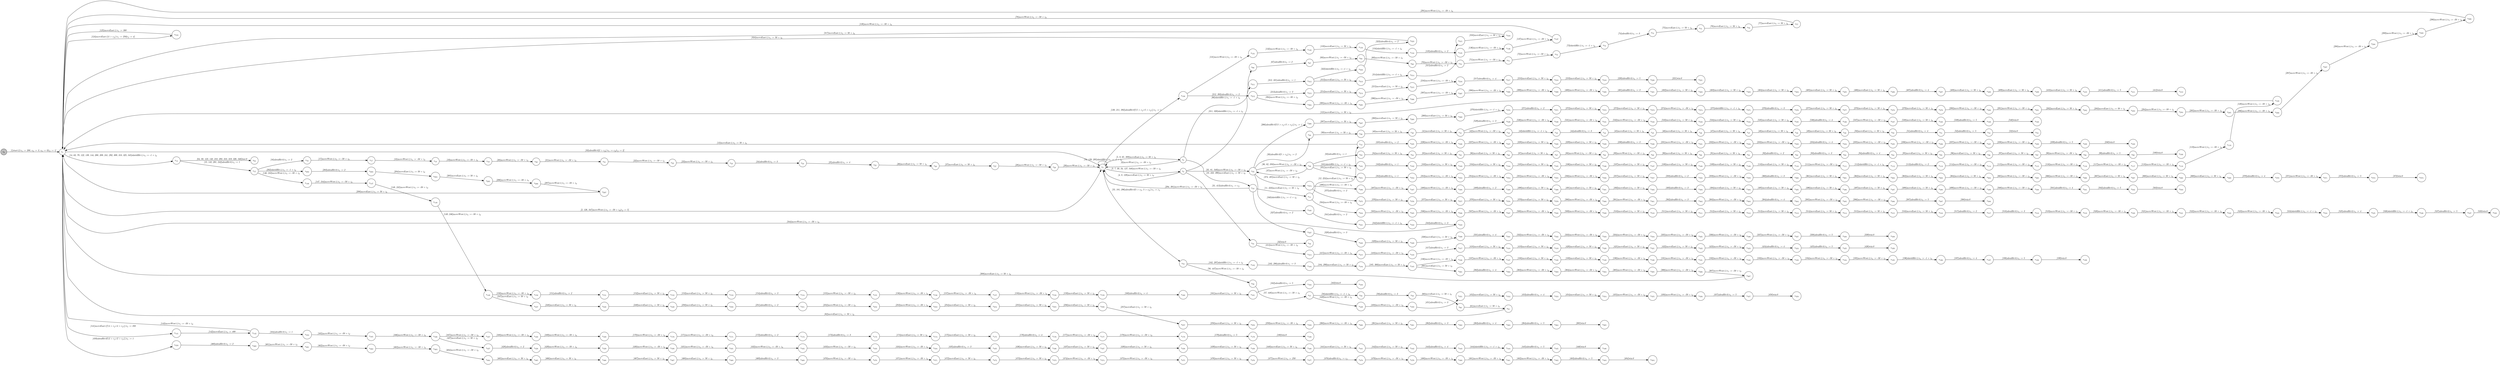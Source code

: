 digraph EFSM{
  graph [rankdir="LR", fontname="Latin Modern Math"];
  node [color="black", fillcolor="white", shape="circle", style="filled", fontname="Latin Modern Math"];
  edge [fontname="Latin Modern Math"];

  s0[fillcolor="gray", label=<s<sub>0</sub>>];
  s1[label=<s<sub>1</sub>>];
  s2[label=<s<sub>2</sub>>];
  s3[label=<s<sub>3</sub>>];
  s5[label=<s<sub>5</sub>>];
  s10[label=<s<sub>10</sub>>];
  s11[label=<s<sub>11</sub>>];
  s12[label=<s<sub>12</sub>>];
  s14[label=<s<sub>14</sub>>];
  s15[label=<s<sub>15</sub>>];
  s16[label=<s<sub>16</sub>>];
  s17[label=<s<sub>17</sub>>];
  s18[label=<s<sub>18</sub>>];
  s19[label=<s<sub>19</sub>>];
  s20[label=<s<sub>20</sub>>];
  s21[label=<s<sub>21</sub>>];
  s22[label=<s<sub>22</sub>>];
  s23[label=<s<sub>23</sub>>];
  s24[label=<s<sub>24</sub>>];
  s25[label=<s<sub>25</sub>>];
  s26[label=<s<sub>26</sub>>];
  s27[label=<s<sub>27</sub>>];
  s28[label=<s<sub>28</sub>>];
  s31[label=<s<sub>31</sub>>];
  s32[label=<s<sub>32</sub>>];
  s35[label=<s<sub>35</sub>>];
  s36[label=<s<sub>36</sub>>];
  s38[label=<s<sub>38</sub>>];
  s39[label=<s<sub>39</sub>>];
  s40[label=<s<sub>40</sub>>];
  s41[label=<s<sub>41</sub>>];
  s42[label=<s<sub>42</sub>>];
  s43[label=<s<sub>43</sub>>];
  s44[label=<s<sub>44</sub>>];
  s45[label=<s<sub>45</sub>>];
  s46[label=<s<sub>46</sub>>];
  s47[label=<s<sub>47</sub>>];
  s48[label=<s<sub>48</sub>>];
  s49[label=<s<sub>49</sub>>];
  s50[label=<s<sub>50</sub>>];
  s51[label=<s<sub>51</sub>>];
  s52[label=<s<sub>52</sub>>];
  s53[label=<s<sub>53</sub>>];
  s55[label=<s<sub>55</sub>>];
  s56[label=<s<sub>56</sub>>];
  s57[label=<s<sub>57</sub>>];
  s58[label=<s<sub>58</sub>>];
  s59[label=<s<sub>59</sub>>];
  s60[label=<s<sub>60</sub>>];
  s61[label=<s<sub>61</sub>>];
  s64[label=<s<sub>64</sub>>];
  s66[label=<s<sub>66</sub>>];
  s67[label=<s<sub>67</sub>>];
  s68[label=<s<sub>68</sub>>];
  s69[label=<s<sub>69</sub>>];
  s70[label=<s<sub>70</sub>>];
  s71[label=<s<sub>71</sub>>];
  s72[label=<s<sub>72</sub>>];
  s73[label=<s<sub>73</sub>>];
  s74[label=<s<sub>74</sub>>];
  s75[label=<s<sub>75</sub>>];
  s76[label=<s<sub>76</sub>>];
  s77[label=<s<sub>77</sub>>];
  s83[label=<s<sub>83</sub>>];
  s84[label=<s<sub>84</sub>>];
  s85[label=<s<sub>85</sub>>];
  s86[label=<s<sub>86</sub>>];
  s87[label=<s<sub>87</sub>>];
  s88[label=<s<sub>88</sub>>];
  s89[label=<s<sub>89</sub>>];
  s90[label=<s<sub>90</sub>>];
  s91[label=<s<sub>91</sub>>];
  s92[label=<s<sub>92</sub>>];
  s93[label=<s<sub>93</sub>>];
  s94[label=<s<sub>94</sub>>];
  s95[label=<s<sub>95</sub>>];
  s96[label=<s<sub>96</sub>>];
  s97[label=<s<sub>97</sub>>];
  s98[label=<s<sub>98</sub>>];
  s99[label=<s<sub>99</sub>>];
  s100[label=<s<sub>100</sub>>];
  s101[label=<s<sub>101</sub>>];
  s102[label=<s<sub>102</sub>>];
  s103[label=<s<sub>103</sub>>];
  s104[label=<s<sub>104</sub>>];
  s105[label=<s<sub>105</sub>>];
  s106[label=<s<sub>106</sub>>];
  s107[label=<s<sub>107</sub>>];
  s108[label=<s<sub>108</sub>>];
  s109[label=<s<sub>109</sub>>];
  s110[label=<s<sub>110</sub>>];
  s111[label=<s<sub>111</sub>>];
  s112[label=<s<sub>112</sub>>];
  s113[label=<s<sub>113</sub>>];
  s114[label=<s<sub>114</sub>>];
  s115[label=<s<sub>115</sub>>];
  s116[label=<s<sub>116</sub>>];
  s117[label=<s<sub>117</sub>>];
  s118[label=<s<sub>118</sub>>];
  s119[label=<s<sub>119</sub>>];
  s120[label=<s<sub>120</sub>>];
  s124[label=<s<sub>124</sub>>];
  s130[label=<s<sub>130</sub>>];
  s131[label=<s<sub>131</sub>>];
  s132[label=<s<sub>132</sub>>];
  s133[label=<s<sub>133</sub>>];
  s134[label=<s<sub>134</sub>>];
  s135[label=<s<sub>135</sub>>];
  s136[label=<s<sub>136</sub>>];
  s137[label=<s<sub>137</sub>>];
  s141[label=<s<sub>141</sub>>];
  s142[label=<s<sub>142</sub>>];
  s146[label=<s<sub>146</sub>>];
  s147[label=<s<sub>147</sub>>];
  s148[label=<s<sub>148</sub>>];
  s149[label=<s<sub>149</sub>>];
  s150[label=<s<sub>150</sub>>];
  s151[label=<s<sub>151</sub>>];
  s152[label=<s<sub>152</sub>>];
  s153[label=<s<sub>153</sub>>];
  s154[label=<s<sub>154</sub>>];
  s155[label=<s<sub>155</sub>>];
  s156[label=<s<sub>156</sub>>];
  s157[label=<s<sub>157</sub>>];
  s158[label=<s<sub>158</sub>>];
  s159[label=<s<sub>159</sub>>];
  s160[label=<s<sub>160</sub>>];
  s161[label=<s<sub>161</sub>>];
  s162[label=<s<sub>162</sub>>];
  s163[label=<s<sub>163</sub>>];
  s164[label=<s<sub>164</sub>>];
  s165[label=<s<sub>165</sub>>];
  s166[label=<s<sub>166</sub>>];
  s167[label=<s<sub>167</sub>>];
  s168[label=<s<sub>168</sub>>];
  s169[label=<s<sub>169</sub>>];
  s170[label=<s<sub>170</sub>>];
  s171[label=<s<sub>171</sub>>];
  s172[label=<s<sub>172</sub>>];
  s173[label=<s<sub>173</sub>>];
  s174[label=<s<sub>174</sub>>];
  s175[label=<s<sub>175</sub>>];
  s176[label=<s<sub>176</sub>>];
  s177[label=<s<sub>177</sub>>];
  s178[label=<s<sub>178</sub>>];
  s179[label=<s<sub>179</sub>>];
  s180[label=<s<sub>180</sub>>];
  s182[label=<s<sub>182</sub>>];
  s183[label=<s<sub>183</sub>>];
  s184[label=<s<sub>184</sub>>];
  s185[label=<s<sub>185</sub>>];
  s186[label=<s<sub>186</sub>>];
  s187[label=<s<sub>187</sub>>];
  s188[label=<s<sub>188</sub>>];
  s189[label=<s<sub>189</sub>>];
  s190[label=<s<sub>190</sub>>];
  s191[label=<s<sub>191</sub>>];
  s192[label=<s<sub>192</sub>>];
  s193[label=<s<sub>193</sub>>];
  s194[label=<s<sub>194</sub>>];
  s195[label=<s<sub>195</sub>>];
  s196[label=<s<sub>196</sub>>];
  s197[label=<s<sub>197</sub>>];
  s198[label=<s<sub>198</sub>>];
  s199[label=<s<sub>199</sub>>];
  s202[label=<s<sub>202</sub>>];
  s203[label=<s<sub>203</sub>>];
  s204[label=<s<sub>204</sub>>];
  s205[label=<s<sub>205</sub>>];
  s206[label=<s<sub>206</sub>>];
  s207[label=<s<sub>207</sub>>];
  s212[label=<s<sub>212</sub>>];
  s213[label=<s<sub>213</sub>>];
  s214[label=<s<sub>214</sub>>];
  s215[label=<s<sub>215</sub>>];
  s216[label=<s<sub>216</sub>>];
  s217[label=<s<sub>217</sub>>];
  s218[label=<s<sub>218</sub>>];
  s219[label=<s<sub>219</sub>>];
  s220[label=<s<sub>220</sub>>];
  s221[label=<s<sub>221</sub>>];
  s225[label=<s<sub>225</sub>>];
  s226[label=<s<sub>226</sub>>];
  s227[label=<s<sub>227</sub>>];
  s228[label=<s<sub>228</sub>>];
  s229[label=<s<sub>229</sub>>];
  s230[label=<s<sub>230</sub>>];
  s231[label=<s<sub>231</sub>>];
  s232[label=<s<sub>232</sub>>];
  s233[label=<s<sub>233</sub>>];
  s234[label=<s<sub>234</sub>>];
  s235[label=<s<sub>235</sub>>];
  s236[label=<s<sub>236</sub>>];
  s237[label=<s<sub>237</sub>>];
  s238[label=<s<sub>238</sub>>];
  s239[label=<s<sub>239</sub>>];
  s240[label=<s<sub>240</sub>>];
  s247[label=<s<sub>247</sub>>];
  s248[label=<s<sub>248</sub>>];
  s249[label=<s<sub>249</sub>>];
  s250[label=<s<sub>250</sub>>];
  s251[label=<s<sub>251</sub>>];
  s252[label=<s<sub>252</sub>>];
  s253[label=<s<sub>253</sub>>];
  s254[label=<s<sub>254</sub>>];
  s255[label=<s<sub>255</sub>>];
  s256[label=<s<sub>256</sub>>];
  s257[label=<s<sub>257</sub>>];
  s258[label=<s<sub>258</sub>>];
  s259[label=<s<sub>259</sub>>];
  s260[label=<s<sub>260</sub>>];
  s261[label=<s<sub>261</sub>>];
  s262[label=<s<sub>262</sub>>];
  s263[label=<s<sub>263</sub>>];
  s264[label=<s<sub>264</sub>>];
  s265[label=<s<sub>265</sub>>];
  s266[label=<s<sub>266</sub>>];
  s267[label=<s<sub>267</sub>>];
  s268[label=<s<sub>268</sub>>];
  s269[label=<s<sub>269</sub>>];
  s270[label=<s<sub>270</sub>>];
  s271[label=<s<sub>271</sub>>];
  s272[label=<s<sub>272</sub>>];
  s273[label=<s<sub>273</sub>>];
  s274[label=<s<sub>274</sub>>];
  s275[label=<s<sub>275</sub>>];
  s276[label=<s<sub>276</sub>>];
  s277[label=<s<sub>277</sub>>];
  s278[label=<s<sub>278</sub>>];
  s279[label=<s<sub>279</sub>>];
  s280[label=<s<sub>280</sub>>];
  s281[label=<s<sub>281</sub>>];
  s282[label=<s<sub>282</sub>>];
  s283[label=<s<sub>283</sub>>];
  s284[label=<s<sub>284</sub>>];
  s285[label=<s<sub>285</sub>>];
  s286[label=<s<sub>286</sub>>];
  s287[label=<s<sub>287</sub>>];
  s288[label=<s<sub>288</sub>>];
  s289[label=<s<sub>289</sub>>];
  s290[label=<s<sub>290</sub>>];
  s301[label=<s<sub>301</sub>>];
  s302[label=<s<sub>302</sub>>];
  s303[label=<s<sub>303</sub>>];
  s304[label=<s<sub>304</sub>>];
  s305[label=<s<sub>305</sub>>];
  s306[label=<s<sub>306</sub>>];
  s307[label=<s<sub>307</sub>>];
  s311[label=<s<sub>311</sub>>];
  s312[label=<s<sub>312</sub>>];
  s313[label=<s<sub>313</sub>>];
  s314[label=<s<sub>314</sub>>];
  s315[label=<s<sub>315</sub>>];
  s316[label=<s<sub>316</sub>>];
  s322[label=<s<sub>322</sub>>];
  s323[label=<s<sub>323</sub>>];
  s327[label=<s<sub>327</sub>>];
  s328[label=<s<sub>328</sub>>];
  s329[label=<s<sub>329</sub>>];
  s330[label=<s<sub>330</sub>>];
  s331[label=<s<sub>331</sub>>];
  s332[label=<s<sub>332</sub>>];
  s333[label=<s<sub>333</sub>>];
  s334[label=<s<sub>334</sub>>];
  s335[label=<s<sub>335</sub>>];
  s336[label=<s<sub>336</sub>>];
  s337[label=<s<sub>337</sub>>];
  s338[label=<s<sub>338</sub>>];
  s339[label=<s<sub>339</sub>>];
  s340[label=<s<sub>340</sub>>];
  s341[label=<s<sub>341</sub>>];
  s342[label=<s<sub>342</sub>>];
  s343[label=<s<sub>343</sub>>];
  s351[label=<s<sub>351</sub>>];
  s352[label=<s<sub>352</sub>>];
  s353[label=<s<sub>353</sub>>];
  s354[label=<s<sub>354</sub>>];
  s355[label=<s<sub>355</sub>>];
  s356[label=<s<sub>356</sub>>];
  s357[label=<s<sub>357</sub>>];
  s358[label=<s<sub>358</sub>>];
  s359[label=<s<sub>359</sub>>];
  s360[label=<s<sub>360</sub>>];
  s361[label=<s<sub>361</sub>>];
  s362[label=<s<sub>362</sub>>];
  s363[label=<s<sub>363</sub>>];
  s364[label=<s<sub>364</sub>>];
  s365[label=<s<sub>365</sub>>];
  s366[label=<s<sub>366</sub>>];
  s367[label=<s<sub>367</sub>>];
  s368[label=<s<sub>368</sub>>];
  s369[label=<s<sub>369</sub>>];
  s370[label=<s<sub>370</sub>>];
  s371[label=<s<sub>371</sub>>];
  s372[label=<s<sub>372</sub>>];
  s373[label=<s<sub>373</sub>>];
  s374[label=<s<sub>374</sub>>];
  s375[label=<s<sub>375</sub>>];
  s376[label=<s<sub>376</sub>>];
  s377[label=<s<sub>377</sub>>];
  s378[label=<s<sub>378</sub>>];
  s379[label=<s<sub>379</sub>>];
  s380[label=<s<sub>380</sub>>];
  s381[label=<s<sub>381</sub>>];
  s382[label=<s<sub>382</sub>>];
  s383[label=<s<sub>383</sub>>];
  s384[label=<s<sub>384</sub>>];
  s385[label=<s<sub>385</sub>>];
  s386[label=<s<sub>386</sub>>];
  s387[label=<s<sub>387</sub>>];
  s388[label=<s<sub>388</sub>>];
  s394[label=<s<sub>394</sub>>];
  s395[label=<s<sub>395</sub>>];
  s396[label=<s<sub>396</sub>>];
  s397[label=<s<sub>397</sub>>];
  s398[label=<s<sub>398</sub>>];
  s399[label=<s<sub>399</sub>>];
  s400[label=<s<sub>400</sub>>];
  s401[label=<s<sub>401</sub>>];
  s402[label=<s<sub>402</sub>>];
  s403[label=<s<sub>403</sub>>];
  s404[label=<s<sub>404</sub>>];
  s405[label=<s<sub>405</sub>>];
  s406[label=<s<sub>406</sub>>];
  s407[label=<s<sub>407</sub>>];
  s408[label=<s<sub>408</sub>>];
  s409[label=<s<sub>409</sub>>];
  s410[label=<s<sub>410</sub>>];
  s411[label=<s<sub>411</sub>>];
  s412[label=<s<sub>412</sub>>];
  s414[label=<s<sub>414</sub>>];
  s415[label=<s<sub>415</sub>>];
  s416[label=<s<sub>416</sub>>];
  s417[label=<s<sub>417</sub>>];
  s418[label=<s<sub>418</sub>>];
  s419[label=<s<sub>419</sub>>];
  s420[label=<s<sub>420</sub>>];
  s421[label=<s<sub>421</sub>>];
  s422[label=<s<sub>422</sub>>];
  s423[label=<s<sub>423</sub>>];
  s424[label=<s<sub>424</sub>>];
  s425[label=<s<sub>425</sub>>];
  s426[label=<s<sub>426</sub>>];
  s427[label=<s<sub>427</sub>>];
  s428[label=<s<sub>428</sub>>];
  s429[label=<s<sub>429</sub>>];
  s430[label=<s<sub>430</sub>>];
  s431[label=<s<sub>431</sub>>];
  s432[label=<s<sub>432</sub>>];
  s433[label=<s<sub>433</sub>>];
  s434[label=<s<sub>434</sub>>];
  s435[label=<s<sub>435</sub>>];
  s436[label=<s<sub>436</sub>>];
  s437[label=<s<sub>437</sub>>];
  s438[label=<s<sub>438</sub>>];
  s439[label=<s<sub>439</sub>>];
  s440[label=<s<sub>440</sub>>];
  s441[label=<s<sub>441</sub>>];
  s442[label=<s<sub>442</sub>>];
  s443[label=<s<sub>443</sub>>];
  s444[label=<s<sub>444</sub>>];
  s445[label=<s<sub>445</sub>>];
  s446[label=<s<sub>446</sub>>];
  s449[label=<s<sub>449</sub>>];
  s450[label=<s<sub>450</sub>>];
  s451[label=<s<sub>451</sub>>];
  s452[label=<s<sub>452</sub>>];
  s453[label=<s<sub>453</sub>>];
  s454[label=<s<sub>454</sub>>];
  s455[label=<s<sub>455</sub>>];
  s456[label=<s<sub>456</sub>>];
  s457[label=<s<sub>457</sub>>];
  s458[label=<s<sub>458</sub>>];
  s459[label=<s<sub>459</sub>>];
  s460[label=<s<sub>460</sub>>];
  s461[label=<s<sub>461</sub>>];
  s462[label=<s<sub>462</sub>>];
  s463[label=<s<sub>463</sub>>];
  s464[label=<s<sub>464</sub>>];
  s465[label=<s<sub>465</sub>>];
  s466[label=<s<sub>466</sub>>];
  s467[label=<s<sub>467</sub>>];
  s468[label=<s<sub>468</sub>>];
  s469[label=<s<sub>469</sub>>];
  s470[label=<s<sub>470</sub>>];
  s471[label=<s<sub>471</sub>>];
  s472[label=<s<sub>472</sub>>];
  s473[label=<s<sub>473</sub>>];
  s474[label=<s<sub>474</sub>>];
  s475[label=<s<sub>475</sub>>];
  s476[label=<s<sub>476</sub>>];
  s477[label=<s<sub>477</sub>>];
  s478[label=<s<sub>478</sub>>];
  s479[label=<s<sub>479</sub>>];
  s480[label=<s<sub>480</sub>>];
  s481[label=<s<sub>481</sub>>];
  s482[label=<s<sub>482</sub>>];
  s483[label=<s<sub>483</sub>>];
  s484[label=<s<sub>484</sub>>];
  s486[label=<s<sub>486</sub>>];
  s487[label=<s<sub>487</sub>>];
  s488[label=<s<sub>488</sub>>];
  s489[label=<s<sub>489</sub>>];
  s490[label=<s<sub>490</sub>>];
  s491[label=<s<sub>491</sub>>];
  s492[label=<s<sub>492</sub>>];
  s493[label=<s<sub>493</sub>>];
  s494[label=<s<sub>494</sub>>];
  s495[label=<s<sub>495</sub>>];
  s496[label=<s<sub>496</sub>>];
  s497[label=<s<sub>497</sub>>];
  s498[label=<s<sub>498</sub>>];
  s499[label=<s<sub>499</sub>>];
  s500[label=<s<sub>500</sub>>];
  s501[label=<s<sub>501</sub>>];
  s502[label=<s<sub>502</sub>>];
  s503[label=<s<sub>503</sub>>];
  s504[label=<s<sub>504</sub>>];
  s505[label=<s<sub>505</sub>>];
  s506[label=<s<sub>506</sub>>];
  s507[label=<s<sub>507</sub>>];
  s508[label=<s<sub>508</sub>>];
  s509[label=<s<sub>509</sub>>];
  s510[label=<s<sub>510</sub>>];
  s511[label=<s<sub>511</sub>>];
  s512[label=<s<sub>512</sub>>];
  s513[label=<s<sub>513</sub>>];
  s514[label=<s<sub>514</sub>>];
  s515[label=<s<sub>515</sub>>];
  s516[label=<s<sub>516</sub>>];
  s517[label=<s<sub>517</sub>>];
  s518[label=<s<sub>518</sub>>];
  s519[label=<s<sub>519</sub>>];
  s520[label=<s<sub>520</sub>>];
  s521[label=<s<sub>521</sub>>];
  s522[label=<s<sub>522</sub>>];
  s523[label=<s<sub>523</sub>>];
  s524[label=<s<sub>524</sub>>];
  s525[label=<s<sub>525</sub>>];
  s526[label=<s<sub>526</sub>>];
  s527[label=<s<sub>527</sub>>];
  s528[label=<s<sub>528</sub>>];
  s529[label=<s<sub>529</sub>>];
  s530[label=<s<sub>530</sub>>];
  s531[label=<s<sub>531</sub>>];
  s532[label=<s<sub>532</sub>>];
  s533[label=<s<sub>533</sub>>];
  s534[label=<s<sub>534</sub>>];
  s535[label=<s<sub>535</sub>>];
  s536[label=<s<sub>536</sub>>];
  s537[label=<s<sub>537</sub>>];
  s538[label=<s<sub>538</sub>>];
  s539[label=<s<sub>539</sub>>];
  s540[label=<s<sub>540</sub>>];

  s0->s1[label=<<i> [1]start:2/o<sub>1</sub> := 200, o<sub>2</sub> := 3, o<sub>3</sub> := 0&#91;r<sub>2</sub> := 1&#93;</i>>];
  s5->s2[label=<<i> [6]moveWest:1/o<sub>1</sub> := -50 + i<sub>0</sub></i>>];
  s2->s3[label=<<i> [3, 7, 30, 34, 127, 348]moveWest:1/o<sub>1</sub> := -50 + i<sub>0</sub></i>>];
  s5->s10[label=<<i> [10, 222, 390]moveEast:1/o<sub>1</sub> := 50 + i<sub>0</sub></i>>];
  s10->s11[label=<<i> [11, 223]moveEast:1/o<sub>1</sub> := 50 + i<sub>0</sub></i>>];
  s11->s12[label=<<i> [12, 224]moveEast:1/o<sub>1</sub> := 50 + i<sub>0</sub></i>>];
  s12->s1[label=<<i> [13]moveEast:1/o<sub>1</sub> := 50 + i<sub>0</sub></i>>];
  s14->s15[label=<<i> [15, 145, 201, 242]alienHit:0/o<sub>1</sub> := 1</i>>];
  s15->s16[label=<<i> [16]alienHit:0/o<sub>1</sub> := 2</i>>];
  s16->s17[label=<<i> [17]moveWest:1/o<sub>1</sub> := -50 + i<sub>0</sub></i>>];
  s17->s18[label=<<i> [18]moveWest:1/o<sub>1</sub> := -50 + i<sub>0</sub></i>>];
  s18->s19[label=<<i> [19]moveWest:1/o<sub>1</sub> := -50 + i<sub>0</sub></i>>];
  s19->s20[label=<<i> [20]moveWest:1/o<sub>1</sub> := -50 + i<sub>0</sub></i>>];
  s20->s21[label=<<i> [21]moveWest:1/o<sub>1</sub> := -50 + i<sub>0</sub></i>>];
  s21->s22[label=<<i> [22]moveWest:1/o<sub>1</sub> := -50 + i<sub>0</sub></i>>];
  s22->s23[label=<<i> [23]moveWest:1/o<sub>1</sub> := -50 + i<sub>0</sub></i>>];
  s23->s24[label=<<i> [24]alienHit:0/o<sub>1</sub> := 3</i>>];
  s24->s25[label=<<i> [25]alienHit:0/o<sub>1</sub> := 4</i>>];
  s25->s26[label=<<i> [26]moveEast:1/o<sub>1</sub> := 50 + i<sub>0</sub></i>>];
  s26->s27[label=<<i> [27]moveEast:1/o<sub>1</sub> := 50 + i<sub>0</sub></i>>];
  s27->s28[label=<<i> [28]moveWest:1/o<sub>1</sub> := -50 + i<sub>0</sub></i>>];
  s28->s2[label=<<i> [29]moveWest:1/o<sub>1</sub> := -50 + i<sub>0</sub></i>>];
  s3->s31[label=<<i> [31, 413]alienHit:0/o<sub>1</sub> := r<sub>2</sub></i>>];
  s31->s32[label=<<i> [32]win:0</i>>];
  s1->s2[label=<<i> [33]alienHit:0&#91;2 &gt; r<sub>2</sub>&#93;/o<sub>1</sub> := r<sub>2</sub>&#91;r<sub>2</sub> := 2&#93;</i>>];
  s3->s35[label=<<i> [35, 81, 349]moveWest:1/o<sub>1</sub> := -50 + i<sub>0</sub></i>>];
  s35->s36[label=<<i> [36, 82, 350]moveWest:1/o<sub>1</sub> := -50 + i<sub>0</sub></i>>];
  s36->s35[label=<<i> [37]moveWest:1/o<sub>1</sub> := -50 + i<sub>0</sub></i>>];
  s35->s38[label=<<i> [38]alienHit:0&#91;5 &gt; r<sub>2</sub>&#93;/o<sub>1</sub> := 2</i>>];
  s38->s39[label=<<i> [39]moveEast:1/o<sub>1</sub> := 50 + i<sub>0</sub></i>>];
  s39->s40[label=<<i> [40]moveEast:1/o<sub>1</sub> := 50 + i<sub>0</sub></i>>];
  s40->s41[label=<<i> [41]moveEast:1/o<sub>1</sub> := 50 + i<sub>0</sub></i>>];
  s41->s42[label=<<i> [42]moveWest:1/o<sub>1</sub> := -50 + i<sub>0</sub></i>>];
  s42->s43[label=<<i> [43]shieldHit:1/o<sub>1</sub> := -1 + i<sub>0</sub></i>>];
  s43->s44[label=<<i> [44]alienHit:0/o<sub>1</sub> := 3</i>>];
  s44->s45[label=<<i> [45]moveEast:1/o<sub>1</sub> := 50 + i<sub>0</sub></i>>];
  s45->s46[label=<<i> [46]moveEast:1/o<sub>1</sub> := 50 + i<sub>0</sub></i>>];
  s46->s47[label=<<i> [47]moveEast:1/o<sub>1</sub> := 50 + i<sub>0</sub></i>>];
  s47->s48[label=<<i> [48]moveEast:1/o<sub>1</sub> := 50 + i<sub>0</sub></i>>];
  s48->s49[label=<<i> [49]moveEast:1/o<sub>1</sub> := 50 + i<sub>0</sub></i>>];
  s49->s50[label=<<i> [50]moveEast:1/o<sub>1</sub> := 50 + i<sub>0</sub></i>>];
  s50->s51[label=<<i> [51]alienHit:0/o<sub>1</sub> := 4</i>>];
  s51->s52[label=<<i> [52]alienHit:0/o<sub>1</sub> := 5</i>>];
  s52->s53[label=<<i> [53]win:0</i>>];
  s55->s56[label=<<i> [56, 447]moveWest:1/o<sub>1</sub> := -50 + i<sub>0</sub></i>>];
  s56->s57[label=<<i> [57, 448]moveWest:1/o<sub>1</sub> := -50 + i<sub>0</sub></i>>];
  s57->s58[label=<<i> [58]shieldHit:1/o<sub>1</sub> := -1 + i<sub>0</sub></i>>];
  s58->s59[label=<<i> [59]alienHit:0/o<sub>1</sub> := 3</i>>];
  s59->s60[label=<<i> [60]moveEast:1/o<sub>1</sub> := 50 + i<sub>0</sub></i>>];
  s60->s61[label=<<i> [61]moveEast:1/o<sub>1</sub> := 50 + i<sub>0</sub></i>>];
  s61->s1[label=<<i> [62]moveEast:1/o<sub>1</sub> := 50 + i<sub>0</sub></i>>];
  s5->s66[label=<<i> [66]shieldHit:1/o<sub>1</sub> := -1 + i<sub>0</sub></i>>];
  s66->s67[label=<<i> [67]alienHit:0/o<sub>1</sub> := 2</i>>];
  s67->s68[label=<<i> [68]moveWest:1/o<sub>1</sub> := -50 + i<sub>0</sub></i>>];
  s68->s69[label=<<i> [69]moveWest:1/o<sub>1</sub> := -50 + i<sub>0</sub></i>>];
  s69->s70[label=<<i> [70]moveWest:1/o<sub>1</sub> := -50 + i<sub>0</sub></i>>];
  s70->s71[label=<<i> [71]moveWest:1/o<sub>1</sub> := -50 + i<sub>0</sub></i>>];
  s71->s72[label=<<i> [72]moveWest:1/o<sub>1</sub> := -50 + i<sub>0</sub></i>>];
  s72->s73[label=<<i> [73]shieldHit:1/o<sub>1</sub> := -1 + i<sub>0</sub></i>>];
  s73->s74[label=<<i> [74]alienHit:0/o<sub>1</sub> := 3</i>>];
  s74->s75[label=<<i> [75]moveEast:1/o<sub>1</sub> := 50 + i<sub>0</sub></i>>];
  s75->s76[label=<<i> [76]moveEast:1/o<sub>1</sub> := 50 + i<sub>0</sub></i>>];
  s76->s77[label=<<i> [77]moveEast:1/o<sub>1</sub> := 50 + i<sub>0</sub></i>>];
  s77->s1[label=<<i> [78]moveWest:1/o<sub>1</sub> := -50 + i<sub>0</sub></i>>];
  s36->s83[label=<<i> [83]alienHit:0/o<sub>1</sub> := 1</i>>];
  s83->s84[label=<<i> [84]moveEast:1/o<sub>1</sub> := 50 + i<sub>0</sub></i>>];
  s84->s85[label=<<i> [85]moveEast:1/o<sub>1</sub> := 50 + i<sub>0</sub></i>>];
  s85->s86[label=<<i> [86]moveEast:1/o<sub>1</sub> := 50 + i<sub>0</sub></i>>];
  s86->s87[label=<<i> [87]moveEast:1/o<sub>1</sub> := 50 + i<sub>0</sub></i>>];
  s87->s88[label=<<i> [88]moveWest:1/o<sub>1</sub> := -50 + i<sub>0</sub></i>>];
  s88->s89[label=<<i> [89]moveWest:1/o<sub>1</sub> := -50 + i<sub>0</sub></i>>];
  s89->s90[label=<<i> [90]moveEast:1/o<sub>1</sub> := 50 + i<sub>0</sub></i>>];
  s90->s91[label=<<i> [91]moveEast:1/o<sub>1</sub> := 50 + i<sub>0</sub></i>>];
  s91->s92[label=<<i> [92]alienHit:0/o<sub>1</sub> := 2</i>>];
  s92->s93[label=<<i> [93]alienHit:0/o<sub>1</sub> := 3</i>>];
  s93->s94[label=<<i> [94]alienHit:0/o<sub>1</sub> := 4</i>>];
  s94->s95[label=<<i> [95]moveEast:1/o<sub>1</sub> := 50 + i<sub>0</sub></i>>];
  s95->s96[label=<<i> [96]moveEast:1/o<sub>1</sub> := 50 + i<sub>0</sub></i>>];
  s96->s97[label=<<i> [97]moveEast:1/o<sub>1</sub> := 50 + i<sub>0</sub></i>>];
  s97->s98[label=<<i> [98]moveWest:1/o<sub>1</sub> := -50 + i<sub>0</sub></i>>];
  s98->s99[label=<<i> [99]alienHit:0/o<sub>1</sub> := 5</i>>];
  s99->s100[label=<<i> [100]win:0</i>>];
  s36->s101[label=<<i> [101]shieldHit:1/o<sub>1</sub> := -1 + i<sub>0</sub></i>>];
  s101->s102[label=<<i> [102]alienHit:0/o<sub>1</sub> := 1</i>>];
  s102->s103[label=<<i> [103]moveEast:1/o<sub>1</sub> := 50 + i<sub>0</sub></i>>];
  s103->s104[label=<<i> [104]moveEast:1/o<sub>1</sub> := 50 + i<sub>0</sub></i>>];
  s104->s105[label=<<i> [105]moveEast:1/o<sub>1</sub> := 50 + i<sub>0</sub></i>>];
  s105->s106[label=<<i> [106]moveEast:1/o<sub>1</sub> := 50 + i<sub>0</sub></i>>];
  s106->s107[label=<<i> [107]moveEast:1/o<sub>1</sub> := 50 + i<sub>0</sub></i>>];
  s107->s108[label=<<i> [108]moveEast:1/o<sub>1</sub> := 50 + i<sub>0</sub></i>>];
  s108->s109[label=<<i> [109]moveEast:1/o<sub>1</sub> := 50 + i<sub>0</sub></i>>];
  s109->s110[label=<<i> [110]moveEast:1/o<sub>1</sub> := 50 + i<sub>0</sub></i>>];
  s110->s111[label=<<i> [111]moveWest:1/o<sub>1</sub> := -50 + i<sub>0</sub></i>>];
  s111->s112[label=<<i> [112]shieldHit:1/o<sub>1</sub> := -1 + i<sub>0</sub></i>>];
  s112->s113[label=<<i> [113]alienHit:0/o<sub>1</sub> := 2</i>>];
  s113->s114[label=<<i> [114]moveWest:1/o<sub>1</sub> := -50 + i<sub>0</sub></i>>];
  s114->s115[label=<<i> [115]moveWest:1/o<sub>1</sub> := -50 + i<sub>0</sub></i>>];
  s115->s116[label=<<i> [116]moveWest:1/o<sub>1</sub> := -50 + i<sub>0</sub></i>>];
  s116->s117[label=<<i> [117]moveWest:1/o<sub>1</sub> := -50 + i<sub>0</sub></i>>];
  s117->s118[label=<<i> [118]moveWest:1/o<sub>1</sub> := -50 + i<sub>0</sub></i>>];
  s118->s119[label=<<i> [119]moveWest:1/o<sub>1</sub> := -50 + i<sub>0</sub></i>>];
  s119->s120[label=<<i> [120]moveWest:1/o<sub>1</sub> := -50 + i<sub>0</sub></i>>];
  s120->s1[label=<<i> [121]moveEast:1/o<sub>1</sub> := 50 + i<sub>0</sub></i>>];
  s1->s124[label=<<i> [124]moveEast:1&#91;4 &gt; r<sub>2</sub>&#93;/o<sub>1</sub> := 250&#91;r<sub>2</sub> := 4&#93;</i>>];
  s124->s1[label=<<i> [125]moveEast:1/o<sub>1</sub> := 300</i>>];
  s1->s2[label=<<i> [2, 126, 347]moveWest:1/o<sub>1</sub> := -50 + i<sub>0</sub>&#91;r<sub>2</sub> := 5&#93;</i>>];
  s3->s2[label=<<i> [4, 8, 128]moveEast:1/o<sub>1</sub> := 50 + i<sub>0</sub></i>>];
  s2->s130[label=<<i> [130, 211, 392]alienHit:0&#91;!(5 &gt; r<sub>2</sub>&or;5 &gt; r<sub>2</sub>)&#93;/o<sub>1</sub> := 1</i>>];
  s130->s131[label=<<i> [131]moveWest:1/o<sub>1</sub> := -50 + i<sub>0</sub></i>>];
  s131->s132[label=<<i> [132]moveWest:1/o<sub>1</sub> := -50 + i<sub>0</sub></i>>];
  s132->s133[label=<<i> [133]moveEast:1/o<sub>1</sub> := 50 + i<sub>0</sub></i>>];
  s133->s134[label=<<i> [134]shieldHit:1/o<sub>1</sub> := -1 + i<sub>0</sub></i>>];
  s134->s135[label=<<i> [135]alienHit:0/o<sub>1</sub> := 2</i>>];
  s135->s136[label=<<i> [136]moveWest:1/o<sub>1</sub> := -50 + i<sub>0</sub></i>>];
  s136->s137[label=<<i> [137]moveWest:1/o<sub>1</sub> := -50 + i<sub>0</sub></i>>];
  s137->s1[label=<<i> [138]moveWest:1/o<sub>1</sub> := -50 + i<sub>0</sub></i>>];
  s1->s141[label=<<i> [141]moveEast:1&#91;!(4 &gt; r<sub>2</sub>&or;4 &gt; r<sub>2</sub>)&#93;/o<sub>1</sub> := 350</i>>];
  s141->s142[label=<<i> [142]moveEast:1/o<sub>1</sub> := 400</i>>];
  s142->s1[label=<<i> [143]moveWest:1/o<sub>1</sub> := -50 + i<sub>0</sub></i>>];
  s15->s146[label=<<i> [146, 243]moveWest:1/o<sub>1</sub> := -50 + i<sub>0</sub></i>>];
  s146->s147[label=<<i> [147, 244]moveWest:1/o<sub>1</sub> := -50 + i<sub>0</sub></i>>];
  s147->s148[label=<<i> [148, 245]moveWest:1/o<sub>1</sub> := -50 + i<sub>0</sub></i>>];
  s148->s149[label=<<i> [149, 246]moveWest:1/o<sub>1</sub> := -50 + i<sub>0</sub></i>>];
  s149->s150[label=<<i> [150]moveWest:1/o<sub>1</sub> := -50 + i<sub>0</sub></i>>];
  s150->s151[label=<<i> [151]alienHit:0/o<sub>1</sub> := 2</i>>];
  s151->s152[label=<<i> [152]moveEast:1/o<sub>1</sub> := 50 + i<sub>0</sub></i>>];
  s152->s153[label=<<i> [153]moveEast:1/o<sub>1</sub> := 50 + i<sub>0</sub></i>>];
  s153->s154[label=<<i> [154]alienHit:0/o<sub>1</sub> := 3</i>>];
  s154->s155[label=<<i> [155]moveWest:1/o<sub>1</sub> := -50 + i<sub>0</sub></i>>];
  s155->s156[label=<<i> [156]moveWest:1/o<sub>1</sub> := -50 + i<sub>0</sub></i>>];
  s156->s157[label=<<i> [157]moveWest:1/o<sub>1</sub> := -50 + i<sub>0</sub></i>>];
  s157->s158[label=<<i> [158]moveWest:1/o<sub>1</sub> := -50 + i<sub>0</sub></i>>];
  s158->s159[label=<<i> [159]moveEast:1/o<sub>1</sub> := 50 + i<sub>0</sub></i>>];
  s159->s160[label=<<i> [160]alienHit:0/o<sub>1</sub> := 4</i>>];
  s160->s161[label=<<i> [161]moveEast:1/o<sub>1</sub> := 50 + i<sub>0</sub></i>>];
  s161->s162[label=<<i> [162]alienHit:0/o<sub>1</sub> := 5</i>>];
  s162->s163[label=<<i> [163]win:0</i>>];
  s142->s164[label=<<i> [164]alienHit:0/o<sub>1</sub> := 1</i>>];
  s164->s165[label=<<i> [165]moveWest:1/o<sub>1</sub> := -50 + i<sub>0</sub></i>>];
  s165->s166[label=<<i> [166]moveWest:1/o<sub>1</sub> := -50 + i<sub>0</sub></i>>];
  s166->s167[label=<<i> [167]moveWest:1/o<sub>1</sub> := -50 + i<sub>0</sub></i>>];
  s167->s168[label=<<i> [168]moveWest:1/o<sub>1</sub> := -50 + i<sub>0</sub></i>>];
  s168->s169[label=<<i> [169]moveWest:1/o<sub>1</sub> := -50 + i<sub>0</sub></i>>];
  s169->s170[label=<<i> [170]moveWest:1/o<sub>1</sub> := -50 + i<sub>0</sub></i>>];
  s170->s171[label=<<i> [171]moveWest:1/o<sub>1</sub> := -50 + i<sub>0</sub></i>>];
  s171->s172[label=<<i> [172]alienHit:0/o<sub>1</sub> := 2</i>>];
  s172->s173[label=<<i> [173]alienHit:0/o<sub>1</sub> := 3</i>>];
  s173->s174[label=<<i> [174]moveEast:1/o<sub>1</sub> := 50 + i<sub>0</sub></i>>];
  s174->s175[label=<<i> [175]moveEast:1/o<sub>1</sub> := 50 + i<sub>0</sub></i>>];
  s175->s176[label=<<i> [176]alienHit:0/o<sub>1</sub> := 4</i>>];
  s176->s177[label=<<i> [177]moveWest:1/o<sub>1</sub> := -50 + i<sub>0</sub></i>>];
  s177->s178[label=<<i> [178]moveWest:1/o<sub>1</sub> := -50 + i<sub>0</sub></i>>];
  s178->s179[label=<<i> [179]alienHit:0/o<sub>1</sub> := 5</i>>];
  s179->s180[label=<<i> [180]win:0</i>>];
  s55->s182[label=<<i> [182, 297]shieldHit:1/o<sub>1</sub> := -1 + i<sub>0</sub></i>>];
  s182->s183[label=<<i> [183, 298]alienHit:0/o<sub>1</sub> := 3</i>>];
  s183->s184[label=<<i> [184, 299]moveEast:1/o<sub>1</sub> := 50 + i<sub>0</sub></i>>];
  s184->s185[label=<<i> [185, 300]moveEast:1/o<sub>1</sub> := 50 + i<sub>0</sub></i>>];
  s185->s186[label=<<i> [186]moveWest:1/o<sub>1</sub> := -50 + i<sub>0</sub></i>>];
  s186->s187[label=<<i> [187]moveWest:1/o<sub>1</sub> := -50 + i<sub>0</sub></i>>];
  s187->s188[label=<<i> [188]moveEast:1/o<sub>1</sub> := 50 + i<sub>0</sub></i>>];
  s188->s189[label=<<i> [189]moveEast:1/o<sub>1</sub> := 50 + i<sub>0</sub></i>>];
  s189->s190[label=<<i> [190]moveWest:1/o<sub>1</sub> := -50 + i<sub>0</sub></i>>];
  s190->s191[label=<<i> [191]moveWest:1/o<sub>1</sub> := -50 + i<sub>0</sub></i>>];
  s191->s192[label=<<i> [192]moveWest:1/o<sub>1</sub> := -50 + i<sub>0</sub></i>>];
  s192->s193[label=<<i> [193]moveWest:1/o<sub>1</sub> := -50 + i<sub>0</sub></i>>];
  s193->s194[label=<<i> [194]moveWest:1/o<sub>1</sub> := -50 + i<sub>0</sub></i>>];
  s194->s195[label=<<i> [195]moveWest:1/o<sub>1</sub> := -50 + i<sub>0</sub></i>>];
  s195->s196[label=<<i> [196]shieldHit:1/o<sub>1</sub> := -1 + i<sub>0</sub></i>>];
  s196->s197[label=<<i> [197]alienHit:0/o<sub>1</sub> := 4</i>>];
  s197->s198[label=<<i> [198]alienHit:0/o<sub>1</sub> := 5</i>>];
  s198->s199[label=<<i> [199]win:0</i>>];
  s15->s202[label=<<i> [202]shieldHit:1/o<sub>1</sub> := -1 + i<sub>0</sub></i>>];
  s202->s203[label=<<i> [203]alienHit:0/o<sub>1</sub> := 2</i>>];
  s203->s204[label=<<i> [204]moveEast:1/o<sub>1</sub> := 50 + i<sub>0</sub></i>>];
  s204->s205[label=<<i> [205]moveEast:1/o<sub>1</sub> := 50 + i<sub>0</sub></i>>];
  s205->s206[label=<<i> [206]moveWest:1/o<sub>1</sub> := -50 + i<sub>0</sub></i>>];
  s206->s207[label=<<i> [207]moveWest:1/o<sub>1</sub> := -50 + i<sub>0</sub></i>>];
  s207->s1[label=<<i> [208]moveEast:1/o<sub>1</sub> := 50 + i<sub>0</sub></i>>];
  s130->s212[label=<<i> [212, 393]alienHit:0/o<sub>1</sub> := 2</i>>];
  s212->s213[label=<<i> [213]alienHit:0/o<sub>1</sub> := 3</i>>];
  s213->s214[label=<<i> [214]moveEast:1/o<sub>1</sub> := 50 + i<sub>0</sub></i>>];
  s214->s215[label=<<i> [215]moveEast:1/o<sub>1</sub> := 50 + i<sub>0</sub></i>>];
  s215->s216[label=<<i> [216]moveWest:1/o<sub>1</sub> := -50 + i<sub>0</sub></i>>];
  s216->s217[label=<<i> [217]alienHit:0/o<sub>1</sub> := 4</i>>];
  s217->s218[label=<<i> [218]moveEast:1/o<sub>1</sub> := 50 + i<sub>0</sub></i>>];
  s218->s219[label=<<i> [219]moveEast:1/o<sub>1</sub> := 50 + i<sub>0</sub></i>>];
  s219->s220[label=<<i> [220]alienHit:0/o<sub>1</sub> := 5</i>>];
  s220->s221[label=<<i> [221]win:0</i>>];
  s12->s225[label=<<i> [225]alienHit:0/o<sub>1</sub> := 2</i>>];
  s225->s226[label=<<i> [226]moveWest:1/o<sub>1</sub> := -50 + i<sub>0</sub></i>>];
  s226->s227[label=<<i> [227]moveWest:1/o<sub>1</sub> := -50 + i<sub>0</sub></i>>];
  s227->s228[label=<<i> [228]moveEast:1/o<sub>1</sub> := 50 + i<sub>0</sub></i>>];
  s228->s229[label=<<i> [229]moveEast:1/o<sub>1</sub> := 50 + i<sub>0</sub></i>>];
  s229->s230[label=<<i> [230]alienHit:0/o<sub>1</sub> := 3</i>>];
  s230->s231[label=<<i> [231]moveWest:1/o<sub>1</sub> := -50 + i<sub>0</sub></i>>];
  s231->s232[label=<<i> [232]moveWest:1/o<sub>1</sub> := -50 + i<sub>0</sub></i>>];
  s232->s233[label=<<i> [233]moveWest:1/o<sub>1</sub> := -50 + i<sub>0</sub></i>>];
  s233->s234[label=<<i> [234]alienHit:0/o<sub>1</sub> := 4</i>>];
  s234->s235[label=<<i> [235]moveWest:1/o<sub>1</sub> := -50 + i<sub>0</sub></i>>];
  s235->s236[label=<<i> [236]moveWest:1/o<sub>1</sub> := -50 + i<sub>0</sub></i>>];
  s236->s237[label=<<i> [237]moveWest:1/o<sub>1</sub> := -50 + i<sub>0</sub></i>>];
  s237->s238[label=<<i> [238]moveWest:1/o<sub>1</sub> := -50 + i<sub>0</sub></i>>];
  s238->s239[label=<<i> [239]alienHit:0/o<sub>1</sub> := 5</i>>];
  s239->s240[label=<<i> [240]win:0</i>>];
  s149->s247[label=<<i> [247]moveEast:1/o<sub>1</sub> := 50 + i<sub>0</sub></i>>];
  s247->s248[label=<<i> [248]moveEast:1/o<sub>1</sub> := 50 + i<sub>0</sub></i>>];
  s248->s249[label=<<i> [249]moveEast:1/o<sub>1</sub> := 50 + i<sub>0</sub></i>>];
  s249->s250[label=<<i> [250]moveEast:1/o<sub>1</sub> := 50 + i<sub>0</sub></i>>];
  s250->s251[label=<<i> [251]alienHit:0/o<sub>1</sub> := 2</i>>];
  s251->s252[label=<<i> [252]moveWest:1/o<sub>1</sub> := -50 + i<sub>0</sub></i>>];
  s252->s253[label=<<i> [253]moveWest:1/o<sub>1</sub> := -50 + i<sub>0</sub></i>>];
  s253->s254[label=<<i> [254]moveEast:1/o<sub>1</sub> := 50 + i<sub>0</sub></i>>];
  s254->s255[label=<<i> [255]moveEast:1/o<sub>1</sub> := 50 + i<sub>0</sub></i>>];
  s255->s256[label=<<i> [256]moveEast:1/o<sub>1</sub> := 50 + i<sub>0</sub></i>>];
  s256->s257[label=<<i> [257]moveEast:1/o<sub>1</sub> := 50 + i<sub>0</sub></i>>];
  s257->s258[label=<<i> [258]moveEast:1/o<sub>1</sub> := 50 + i<sub>0</sub></i>>];
  s258->s259[label=<<i> [259]moveWest:1/o<sub>1</sub> := -50 + i<sub>0</sub></i>>];
  s259->s260[label=<<i> [260]moveWest:1/o<sub>1</sub> := -50 + i<sub>0</sub></i>>];
  s260->s261[label=<<i> [261]moveEast:1/o<sub>1</sub> := 50 + i<sub>0</sub></i>>];
  s261->s262[label=<<i> [262]alienHit:0/o<sub>1</sub> := 3</i>>];
  s262->s263[label=<<i> [263]alienHit:0/o<sub>1</sub> := 4</i>>];
  s263->s264[label=<<i> [264]alienHit:0/o<sub>1</sub> := 5</i>>];
  s264->s265[label=<<i> [265]win:0</i>>];
  s35->s266[label=<<i> [266]alienHit:0&#91;!(5 &gt; r<sub>2</sub>&or;5 &gt; r<sub>2</sub>)&#93;/o<sub>1</sub> := 1</i>>];
  s266->s267[label=<<i> [267]moveEast:1/o<sub>1</sub> := 50 + i<sub>0</sub></i>>];
  s267->s268[label=<<i> [268]moveEast:1/o<sub>1</sub> := 50 + i<sub>0</sub></i>>];
  s268->s269[label=<<i> [269]moveEast:1/o<sub>1</sub> := 50 + i<sub>0</sub></i>>];
  s269->s270[label=<<i> [270]shieldHit:1/o<sub>1</sub> := -1 + i<sub>0</sub></i>>];
  s270->s271[label=<<i> [271]alienHit:0/o<sub>1</sub> := 2</i>>];
  s271->s272[label=<<i> [272]moveEast:1/o<sub>1</sub> := 50 + i<sub>0</sub></i>>];
  s272->s273[label=<<i> [273]moveEast:1/o<sub>1</sub> := 50 + i<sub>0</sub></i>>];
  s273->s274[label=<<i> [274]moveWest:1/o<sub>1</sub> := -50 + i<sub>0</sub></i>>];
  s274->s275[label=<<i> [275]shieldHit:1/o<sub>1</sub> := -1 + i<sub>0</sub></i>>];
  s275->s276[label=<<i> [276]alienHit:0/o<sub>1</sub> := 3</i>>];
  s276->s277[label=<<i> [277]moveEast:1/o<sub>1</sub> := 50 + i<sub>0</sub></i>>];
  s277->s278[label=<<i> [278]moveEast:1/o<sub>1</sub> := 50 + i<sub>0</sub></i>>];
  s278->s279[label=<<i> [279]moveEast:1/o<sub>1</sub> := 50 + i<sub>0</sub></i>>];
  s279->s280[label=<<i> [280]moveWest:1/o<sub>1</sub> := -50 + i<sub>0</sub></i>>];
  s280->s281[label=<<i> [281]moveWest:1/o<sub>1</sub> := -50 + i<sub>0</sub></i>>];
  s281->s282[label=<<i> [282]moveEast:1/o<sub>1</sub> := 50 + i<sub>0</sub></i>>];
  s282->s283[label=<<i> [283]moveEast:1/o<sub>1</sub> := 50 + i<sub>0</sub></i>>];
  s283->s284[label=<<i> [284]moveWest:1/o<sub>1</sub> := -50 + i<sub>0</sub></i>>];
  s284->s285[label=<<i> [285]moveWest:1/o<sub>1</sub> := -50 + i<sub>0</sub></i>>];
  s285->s286[label=<<i> [286]moveWest:1/o<sub>1</sub> := -50 + i<sub>0</sub></i>>];
  s286->s287[label=<<i> [287]moveWest:1/o<sub>1</sub> := -50 + i<sub>0</sub></i>>];
  s287->s288[label=<<i> [288]moveWest:1/o<sub>1</sub> := -50 + i<sub>0</sub></i>>];
  s288->s289[label=<<i> [289]moveWest:1/o<sub>1</sub> := -50 + i<sub>0</sub></i>>];
  s289->s290[label=<<i> [290]moveWest:1/o<sub>1</sub> := -50 + i<sub>0</sub></i>>];
  s290->s1[label=<<i> [291]moveWest:1/o<sub>1</sub> := -50 + i<sub>0</sub></i>>];
  s10->s2[label=<<i> [294, 391]moveWest:1/o<sub>1</sub> := -50 + i<sub>0</sub></i>>];
  s2->s2[label=<<i> [54, 129, 295]shieldHit:1/o<sub>1</sub> := -1 + i<sub>0</sub></i>>];
  s2->s55[label=<<i> [55, 181, 296]alienHit:0&#91;5 &gt; r<sub>2</sub>, 5 &gt; r<sub>2</sub>&#93;/o<sub>1</sub> := r<sub>2</sub></i>>];
  s185->s301[label=<<i> [301]moveEast:1/o<sub>1</sub> := 50 + i<sub>0</sub></i>>];
  s301->s302[label=<<i> [302]alienHit:0/o<sub>1</sub> := 4</i>>];
  s302->s303[label=<<i> [303]moveWest:1/o<sub>1</sub> := -50 + i<sub>0</sub></i>>];
  s303->s304[label=<<i> [304]moveWest:1/o<sub>1</sub> := -50 + i<sub>0</sub></i>>];
  s304->s305[label=<<i> [305]moveWest:1/o<sub>1</sub> := -50 + i<sub>0</sub></i>>];
  s305->s306[label=<<i> [306]moveWest:1/o<sub>1</sub> := -50 + i<sub>0</sub></i>>];
  s306->s307[label=<<i> [307]moveWest:1/o<sub>1</sub> := -50 + i<sub>0</sub></i>>];
  s307->s1[label=<<i> [308]moveEast:1/o<sub>1</sub> := 50 + i<sub>0</sub></i>>];
  s3->s311[label=<<i> [311, 320]shieldHit:1/o<sub>1</sub> := -1 + i<sub>0</sub></i>>];
  s311->s312[label=<<i> [312, 321]alienHit:0/o<sub>1</sub> := 1</i>>];
  s312->s313[label=<<i> [313]moveEast:1/o<sub>1</sub> := 50 + i<sub>0</sub></i>>];
  s313->s314[label=<<i> [314]shieldHit:1/o<sub>1</sub> := -1 + i<sub>0</sub></i>>];
  s314->s315[label=<<i> [315]alienHit:0/o<sub>1</sub> := 2</i>>];
  s315->s316[label=<<i> [316]moveEast:1/o<sub>1</sub> := 50 + i<sub>0</sub></i>>];
  s316->s1[label=<<i> [317]moveEast:1/o<sub>1</sub> := 50 + i<sub>0</sub></i>>];
  s312->s322[label=<<i> [322]shieldHit:1/o<sub>1</sub> := -1 + i<sub>0</sub></i>>];
  s322->s323[label=<<i> [323]alienHit:0/o<sub>1</sub> := 2</i>>];
  s323->s1[label=<<i> [324]moveEast:1/o<sub>1</sub> := 50 + i<sub>0</sub></i>>];
  s1->s14[label=<<i> [14, 63, 79, 122, 139, 144, 200, 209, 241, 292, 309, 318, 325, 345]shieldHit:1/o<sub>1</sub> := -1 + i<sub>0</sub></i>>];
  s14->s64[label=<<i> [64, 80, 123, 140, 210, 293, 310, 319, 326, 346]lose:0</i>>];
  s10->s327[label=<<i> [327]alienHit:0/o<sub>1</sub> := 2</i>>];
  s327->s328[label=<<i> [328]alienHit:0/o<sub>1</sub> := 3</i>>];
  s328->s329[label=<<i> [329]moveEast:1/o<sub>1</sub> := 50 + i<sub>0</sub></i>>];
  s329->s330[label=<<i> [330]moveEast:1/o<sub>1</sub> := 50 + i<sub>0</sub></i>>];
  s330->s331[label=<<i> [331]alienHit:0/o<sub>1</sub> := 4</i>>];
  s331->s332[label=<<i> [332]moveWest:1/o<sub>1</sub> := -50 + i<sub>0</sub></i>>];
  s332->s333[label=<<i> [333]moveWest:1/o<sub>1</sub> := -50 + i<sub>0</sub></i>>];
  s333->s334[label=<<i> [334]moveWest:1/o<sub>1</sub> := -50 + i<sub>0</sub></i>>];
  s334->s335[label=<<i> [335]moveWest:1/o<sub>1</sub> := -50 + i<sub>0</sub></i>>];
  s335->s336[label=<<i> [336]moveWest:1/o<sub>1</sub> := -50 + i<sub>0</sub></i>>];
  s336->s337[label=<<i> [337]moveWest:1/o<sub>1</sub> := -50 + i<sub>0</sub></i>>];
  s337->s338[label=<<i> [338]alienHit:0/o<sub>1</sub> := 5</i>>];
  s338->s339[label=<<i> [339]win:0</i>>];
  s35->s340[label=<<i> [340]shieldHit:1/o<sub>1</sub> := -1 + i<sub>0</sub></i>>];
  s340->s341[label=<<i> [341]alienHit:0/o<sub>1</sub> := 2</i>>];
  s341->s342[label=<<i> [342]shieldHit:1/o<sub>1</sub> := -1 + i<sub>0</sub></i>>];
  s342->s343[label=<<i> [343]alienHit:0/o<sub>1</sub> := 3</i>>];
  s343->s1[label=<<i> [344]moveWest:1/o<sub>1</sub> := -50 + i<sub>0</sub></i>>];
  s36->s351[label=<<i> [351]moveEast:1/o<sub>1</sub> := 50 + i<sub>0</sub></i>>];
  s351->s352[label=<<i> [352]alienHit:0/o<sub>1</sub> := 1</i>>];
  s352->s353[label=<<i> [353]moveWest:1/o<sub>1</sub> := -50 + i<sub>0</sub></i>>];
  s353->s354[label=<<i> [354]moveWest:1/o<sub>1</sub> := -50 + i<sub>0</sub></i>>];
  s354->s355[label=<<i> [355]moveWest:1/o<sub>1</sub> := -50 + i<sub>0</sub></i>>];
  s355->s356[label=<<i> [356]moveWest:1/o<sub>1</sub> := -50 + i<sub>0</sub></i>>];
  s356->s357[label=<<i> [357]moveEast:1/o<sub>1</sub> := 50 + i<sub>0</sub></i>>];
  s357->s358[label=<<i> [358]alienHit:0/o<sub>1</sub> := 2</i>>];
  s358->s359[label=<<i> [359]moveWest:1/o<sub>1</sub> := -50 + i<sub>0</sub></i>>];
  s359->s360[label=<<i> [360]alienHit:0/o<sub>1</sub> := 3</i>>];
  s360->s361[label=<<i> [361]moveEast:1/o<sub>1</sub> := 50 + i<sub>0</sub></i>>];
  s361->s362[label=<<i> [362]moveEast:1/o<sub>1</sub> := 50 + i<sub>0</sub></i>>];
  s362->s363[label=<<i> [363]moveEast:1/o<sub>1</sub> := 50 + i<sub>0</sub></i>>];
  s363->s364[label=<<i> [364]moveEast:1/o<sub>1</sub> := 50 + i<sub>0</sub></i>>];
  s364->s365[label=<<i> [365]moveWest:1/o<sub>1</sub> := -50 + i<sub>0</sub></i>>];
  s365->s366[label=<<i> [366]moveWest:1/o<sub>1</sub> := -50 + i<sub>0</sub></i>>];
  s366->s367[label=<<i> [367]moveEast:1/o<sub>1</sub> := 50 + i<sub>0</sub></i>>];
  s367->s368[label=<<i> [368]moveEast:1/o<sub>1</sub> := 50 + i<sub>0</sub></i>>];
  s368->s369[label=<<i> [369]moveEast:1/o<sub>1</sub> := 50 + i<sub>0</sub></i>>];
  s369->s370[label=<<i> [370]alienHit:0/o<sub>1</sub> := 4</i>>];
  s370->s371[label=<<i> [371]moveWest:1/o<sub>1</sub> := -50 + i<sub>0</sub></i>>];
  s371->s372[label=<<i> [372]alienHit:0/o<sub>1</sub> := 5</i>>];
  s372->s373[label=<<i> [373]win:0</i>>];
  s35->s374[label=<<i> [374, 485]moveEast:1/o<sub>1</sub> := 50 + i<sub>0</sub></i>>];
  s374->s375[label=<<i> [375]alienHit:0/o<sub>1</sub> := 2</i>>];
  s375->s376[label=<<i> [376]moveEast:1/o<sub>1</sub> := 50 + i<sub>0</sub></i>>];
  s376->s377[label=<<i> [377]moveEast:1/o<sub>1</sub> := 50 + i<sub>0</sub></i>>];
  s377->s378[label=<<i> [378]moveEast:1/o<sub>1</sub> := 50 + i<sub>0</sub></i>>];
  s378->s379[label=<<i> [379]moveEast:1/o<sub>1</sub> := 50 + i<sub>0</sub></i>>];
  s379->s380[label=<<i> [380]moveWest:1/o<sub>1</sub> := -50 + i<sub>0</sub></i>>];
  s380->s381[label=<<i> [381]moveWest:1/o<sub>1</sub> := -50 + i<sub>0</sub></i>>];
  s381->s382[label=<<i> [382]alienHit:0/o<sub>1</sub> := 3</i>>];
  s382->s383[label=<<i> [383]moveWest:1/o<sub>1</sub> := -50 + i<sub>0</sub></i>>];
  s383->s384[label=<<i> [384]alienHit:0/o<sub>1</sub> := 4</i>>];
  s384->s385[label=<<i> [385]moveWest:1/o<sub>1</sub> := -50 + i<sub>0</sub></i>>];
  s385->s386[label=<<i> [386]moveWest:1/o<sub>1</sub> := -50 + i<sub>0</sub></i>>];
  s386->s387[label=<<i> [387]alienHit:0/o<sub>1</sub> := 5</i>>];
  s387->s388[label=<<i> [388]win:0</i>>];
  s2->s5[label=<<i> [5, 9, 65, 389]moveEast:1/o<sub>1</sub> := 50 + i<sub>0</sub></i>>];
  s212->s394[label=<<i> [394]moveWest:1/o<sub>1</sub> := -50 + i<sub>0</sub></i>>];
  s394->s395[label=<<i> [395]moveWest:1/o<sub>1</sub> := -50 + i<sub>0</sub></i>>];
  s395->s396[label=<<i> [396]moveWest:1/o<sub>1</sub> := -50 + i<sub>0</sub></i>>];
  s396->s397[label=<<i> [397]moveWest:1/o<sub>1</sub> := -50 + i<sub>0</sub></i>>];
  s397->s398[label=<<i> [398]moveWest:1/o<sub>1</sub> := -50 + i<sub>0</sub></i>>];
  s398->s399[label=<<i> [399]moveWest:1/o<sub>1</sub> := -50 + i<sub>0</sub></i>>];
  s399->s400[label=<<i> [400]moveWest:1/o<sub>1</sub> := -50 + i<sub>0</sub></i>>];
  s400->s401[label=<<i> [401]alienHit:0/o<sub>1</sub> := 3</i>>];
  s401->s402[label=<<i> [402]moveEast:1/o<sub>1</sub> := 50 + i<sub>0</sub></i>>];
  s402->s403[label=<<i> [403]moveEast:1/o<sub>1</sub> := 50 + i<sub>0</sub></i>>];
  s403->s404[label=<<i> [404]moveEast:1/o<sub>1</sub> := 50 + i<sub>0</sub></i>>];
  s404->s405[label=<<i> [405]moveEast:1/o<sub>1</sub> := 50 + i<sub>0</sub></i>>];
  s405->s406[label=<<i> [406]moveEast:1/o<sub>1</sub> := 50 + i<sub>0</sub></i>>];
  s406->s407[label=<<i> [407]alienHit:0/o<sub>1</sub> := 4</i>>];
  s407->s408[label=<<i> [408]moveEast:1/o<sub>1</sub> := 50 + i<sub>0</sub></i>>];
  s408->s409[label=<<i> [409]moveEast:1/o<sub>1</sub> := 50 + i<sub>0</sub></i>>];
  s409->s410[label=<<i> [410]moveEast:1/o<sub>1</sub> := 50 + i<sub>0</sub></i>>];
  s410->s411[label=<<i> [411]alienHit:0/o<sub>1</sub> := 5</i>>];
  s411->s412[label=<<i> [412]win:0</i>>];
  s31->s414[label=<<i> [414]moveWest:1/o<sub>1</sub> := -50 + i<sub>0</sub></i>>];
  s414->s415[label=<<i> [415]moveWest:1/o<sub>1</sub> := -50 + i<sub>0</sub></i>>];
  s415->s416[label=<<i> [416]moveWest:1/o<sub>1</sub> := -50 + i<sub>0</sub></i>>];
  s416->s417[label=<<i> [417]alienHit:0/o<sub>1</sub> := 3</i>>];
  s417->s418[label=<<i> [418]moveEast:1/o<sub>1</sub> := 50 + i<sub>0</sub></i>>];
  s418->s419[label=<<i> [419]moveEast:1/o<sub>1</sub> := 50 + i<sub>0</sub></i>>];
  s419->s420[label=<<i> [420]moveEast:1/o<sub>1</sub> := 50 + i<sub>0</sub></i>>];
  s420->s421[label=<<i> [421]moveEast:1/o<sub>1</sub> := 50 + i<sub>0</sub></i>>];
  s421->s422[label=<<i> [422]moveEast:1/o<sub>1</sub> := 50 + i<sub>0</sub></i>>];
  s422->s423[label=<<i> [423]moveWest:1/o<sub>1</sub> := -50 + i<sub>0</sub></i>>];
  s423->s424[label=<<i> [424]alienHit:0/o<sub>1</sub> := 4</i>>];
  s424->s425[label=<<i> [425]alienHit:0/o<sub>1</sub> := 5</i>>];
  s425->s426[label=<<i> [426]win:0</i>>];
  s166->s427[label=<<i> [427]moveEast:1/o<sub>1</sub> := 50 + i<sub>0</sub></i>>];
  s427->s428[label=<<i> [428]alienHit:0/o<sub>1</sub> := 2</i>>];
  s428->s429[label=<<i> [429]moveWest:1/o<sub>1</sub> := -50 + i<sub>0</sub></i>>];
  s429->s430[label=<<i> [430]moveWest:1/o<sub>1</sub> := -50 + i<sub>0</sub></i>>];
  s430->s431[label=<<i> [431]moveWest:1/o<sub>1</sub> := -50 + i<sub>0</sub></i>>];
  s431->s432[label=<<i> [432]moveWest:1/o<sub>1</sub> := -50 + i<sub>0</sub></i>>];
  s432->s433[label=<<i> [433]moveWest:1/o<sub>1</sub> := -50 + i<sub>0</sub></i>>];
  s433->s434[label=<<i> [434]moveWest:1/o<sub>1</sub> := -50 + i<sub>0</sub></i>>];
  s434->s435[label=<<i> [435]alienHit:0/o<sub>1</sub> := 3</i>>];
  s435->s436[label=<<i> [436]moveEast:1/o<sub>1</sub> := 50 + i<sub>0</sub></i>>];
  s436->s437[label=<<i> [437]moveEast:1/o<sub>1</sub> := 50 + i<sub>0</sub></i>>];
  s437->s438[label=<<i> [438]moveEast:1/o<sub>1</sub> := 50 + i<sub>0</sub></i>>];
  s438->s439[label=<<i> [439]moveEast:1/o<sub>1</sub> := 50 + i<sub>0</sub></i>>];
  s439->s440[label=<<i> [440]moveEast:1/o<sub>1</sub> := 50 + i<sub>0</sub></i>>];
  s440->s441[label=<<i> [441]moveEast:1/o<sub>1</sub> := 50 + i<sub>0</sub></i>>];
  s441->s442[label=<<i> [442]moveEast:1/o<sub>1</sub> := 50 + i<sub>0</sub></i>>];
  s442->s443[label=<<i> [443]alienHit:0/o<sub>1</sub> := 4</i>>];
  s443->s444[label=<<i> [444]shieldHit:1/o<sub>1</sub> := -1 + i<sub>0</sub></i>>];
  s444->s445[label=<<i> [445]alienHit:0/o<sub>1</sub> := 5</i>>];
  s445->s446[label=<<i> [446]win:0</i>>];
  s57->s449[label=<<i> [449]moveWest:1/o<sub>1</sub> := -50 + i<sub>0</sub></i>>];
  s449->s450[label=<<i> [450]moveWest:1/o<sub>1</sub> := -50 + i<sub>0</sub></i>>];
  s450->s451[label=<<i> [451]alienHit:0/o<sub>1</sub> := 3</i>>];
  s451->s452[label=<<i> [452]moveEast:1/o<sub>1</sub> := 50 + i<sub>0</sub></i>>];
  s452->s453[label=<<i> [453]alienHit:0/o<sub>1</sub> := 4</i>>];
  s453->s454[label=<<i> [454]moveEast:1/o<sub>1</sub> := 50 + i<sub>0</sub></i>>];
  s454->s455[label=<<i> [455]moveWest:1/o<sub>1</sub> := -50 + i<sub>0</sub></i>>];
  s455->s456[label=<<i> [456]moveWest:1/o<sub>1</sub> := -50 + i<sub>0</sub></i>>];
  s456->s457[label=<<i> [457]alienHit:0/o<sub>1</sub> := 5</i>>];
  s457->s458[label=<<i> [458]win:0</i>>];
  s1->s459[label=<<i> [459]alienHit:0&#91;!(2 &gt; r<sub>2</sub>&or;2 &gt; r<sub>2</sub>)&#93;/o<sub>1</sub> := 1</i>>];
  s459->s460[label=<<i> [460]alienHit:0/o<sub>1</sub> := 2</i>>];
  s460->s461[label=<<i> [461]moveWest:1/o<sub>1</sub> := -50 + i<sub>0</sub></i>>];
  s461->s462[label=<<i> [462]moveWest:1/o<sub>1</sub> := -50 + i<sub>0</sub></i>>];
  s462->s463[label=<<i> [463]moveWest:1/o<sub>1</sub> := -50 + i<sub>0</sub></i>>];
  s463->s464[label=<<i> [464]moveWest:1/o<sub>1</sub> := -50 + i<sub>0</sub></i>>];
  s464->s465[label=<<i> [465]moveEast:1/o<sub>1</sub> := 50 + i<sub>0</sub></i>>];
  s465->s466[label=<<i> [466]moveEast:1/o<sub>1</sub> := 50 + i<sub>0</sub></i>>];
  s466->s467[label=<<i> [467]moveEast:1/o<sub>1</sub> := 50 + i<sub>0</sub></i>>];
  s467->s468[label=<<i> [468]moveEast:1/o<sub>1</sub> := 50 + i<sub>0</sub></i>>];
  s468->s469[label=<<i> [469]alienHit:0/o<sub>1</sub> := 3</i>>];
  s469->s470[label=<<i> [470]moveWest:1/o<sub>1</sub> := -50 + i<sub>0</sub></i>>];
  s470->s471[label=<<i> [471]moveWest:1/o<sub>1</sub> := -50 + i<sub>0</sub></i>>];
  s471->s472[label=<<i> [472]moveEast:1/o<sub>1</sub> := 50 + i<sub>0</sub></i>>];
  s472->s473[label=<<i> [473]moveEast:1/o<sub>1</sub> := 50 + i<sub>0</sub></i>>];
  s473->s474[label=<<i> [474]moveWest:1/o<sub>1</sub> := -50 + i<sub>0</sub></i>>];
  s474->s475[label=<<i> [475]moveWest:1/o<sub>1</sub> := -50 + i<sub>0</sub></i>>];
  s475->s476[label=<<i> [476]moveEast:1/o<sub>1</sub> := 50 + i<sub>0</sub></i>>];
  s476->s477[label=<<i> [477]moveWest:1/o<sub>1</sub> := 250</i>>];
  s477->s478[label=<<i> [478]alienHit:0/o<sub>1</sub> := r<sub>2</sub></i>>];
  s478->s479[label=<<i> [479]moveWest:1/o<sub>1</sub> := -50 + i<sub>0</sub></i>>];
  s479->s480[label=<<i> [480]moveWest:1/o<sub>1</sub> := -50 + i<sub>0</sub></i>>];
  s480->s481[label=<<i> [481]moveWest:1/o<sub>1</sub> := -50 + i<sub>0</sub></i>>];
  s481->s482[label=<<i> [482]moveWest:1/o<sub>1</sub> := -50 + i<sub>0</sub></i>>];
  s482->s483[label=<<i> [483]alienHit:0/o<sub>1</sub> := 5</i>>];
  s483->s484[label=<<i> [484]win:0</i>>];
  s374->s486[label=<<i> [486]moveWest:1/o<sub>1</sub> := -50 + i<sub>0</sub></i>>];
  s486->s487[label=<<i> [487]moveWest:1/o<sub>1</sub> := -50 + i<sub>0</sub></i>>];
  s487->s488[label=<<i> [488]moveWest:1/o<sub>1</sub> := -50 + i<sub>0</sub></i>>];
  s488->s489[label=<<i> [489]alienHit:0/o<sub>1</sub> := 2</i>>];
  s489->s490[label=<<i> [490]moveEast:1/o<sub>1</sub> := 50 + i<sub>0</sub></i>>];
  s490->s491[label=<<i> [491]moveEast:1/o<sub>1</sub> := 50 + i<sub>0</sub></i>>];
  s491->s492[label=<<i> [492]moveEast:1/o<sub>1</sub> := 50 + i<sub>0</sub></i>>];
  s492->s493[label=<<i> [493]alienHit:0/o<sub>1</sub> := 3</i>>];
  s493->s494[label=<<i> [494]moveEast:1/o<sub>1</sub> := 50 + i<sub>0</sub></i>>];
  s494->s495[label=<<i> [495]moveEast:1/o<sub>1</sub> := 50 + i<sub>0</sub></i>>];
  s495->s496[label=<<i> [496]moveEast:1/o<sub>1</sub> := 50 + i<sub>0</sub></i>>];
  s496->s497[label=<<i> [497]moveEast:1/o<sub>1</sub> := 50 + i<sub>0</sub></i>>];
  s497->s498[label=<<i> [498]moveEast:1/o<sub>1</sub> := 50 + i<sub>0</sub></i>>];
  s498->s499[label=<<i> [499]moveWest:1/o<sub>1</sub> := -50 + i<sub>0</sub></i>>];
  s499->s500[label=<<i> [500]moveWest:1/o<sub>1</sub> := -50 + i<sub>0</sub></i>>];
  s500->s501[label=<<i> [501]alienHit:0/o<sub>1</sub> := 4</i>>];
  s501->s502[label=<<i> [502]alienHit:0/o<sub>1</sub> := 5</i>>];
  s502->s503[label=<<i> [503]win:0</i>>];
  s11->s504[label=<<i> [504]moveWest:1/o<sub>1</sub> := -50 + i<sub>0</sub></i>>];
  s504->s505[label=<<i> [505]moveWest:1/o<sub>1</sub> := -50 + i<sub>0</sub></i>>];
  s505->s506[label=<<i> [506]moveWest:1/o<sub>1</sub> := -50 + i<sub>0</sub></i>>];
  s506->s507[label=<<i> [507]moveWest:1/o<sub>1</sub> := -50 + i<sub>0</sub></i>>];
  s507->s508[label=<<i> [508]moveWest:1/o<sub>1</sub> := -50 + i<sub>0</sub></i>>];
  s508->s509[label=<<i> [509]moveWest:1/o<sub>1</sub> := -50 + i<sub>0</sub></i>>];
  s509->s510[label=<<i> [510]moveEast:1/o<sub>1</sub> := 50 + i<sub>0</sub></i>>];
  s510->s511[label=<<i> [511]moveEast:1/o<sub>1</sub> := 50 + i<sub>0</sub></i>>];
  s511->s512[label=<<i> [512]moveEast:1/o<sub>1</sub> := 50 + i<sub>0</sub></i>>];
  s512->s513[label=<<i> [513]moveEast:1/o<sub>1</sub> := 50 + i<sub>0</sub></i>>];
  s513->s514[label=<<i> [514]moveEast:1/o<sub>1</sub> := 50 + i<sub>0</sub></i>>];
  s514->s515[label=<<i> [515]moveEast:1/o<sub>1</sub> := 50 + i<sub>0</sub></i>>];
  s515->s516[label=<<i> [516]moveEast:1/o<sub>1</sub> := 50 + i<sub>0</sub></i>>];
  s516->s517[label=<<i> [517]alienHit:0/o<sub>1</sub> := 2</i>>];
  s517->s518[label=<<i> [518]alienHit:0/o<sub>1</sub> := 3</i>>];
  s518->s519[label=<<i> [519]moveWest:1/o<sub>1</sub> := -50 + i<sub>0</sub></i>>];
  s519->s520[label=<<i> [520]moveWest:1/o<sub>1</sub> := -50 + i<sub>0</sub></i>>];
  s520->s521[label=<<i> [521]moveWest:1/o<sub>1</sub> := -50 + i<sub>0</sub></i>>];
  s521->s522[label=<<i> [522]moveWest:1/o<sub>1</sub> := -50 + i<sub>0</sub></i>>];
  s522->s523[label=<<i> [523]moveWest:1/o<sub>1</sub> := -50 + i<sub>0</sub></i>>];
  s523->s524[label=<<i> [524]shieldHit:1/o<sub>1</sub> := -1 + i<sub>0</sub></i>>];
  s524->s525[label=<<i> [525]alienHit:0/o<sub>1</sub> := 4</i>>];
  s525->s526[label=<<i> [526]shieldHit:1/o<sub>1</sub> := -1 + i<sub>0</sub></i>>];
  s526->s527[label=<<i> [527]alienHit:0/o<sub>1</sub> := 5</i>>];
  s527->s528[label=<<i> [528]win:0</i>>];
  s41->s529[label=<<i> [529]alienHit:0/o<sub>1</sub> := 3</i>>];
  s529->s530[label=<<i> [530]moveWest:1/o<sub>1</sub> := -50 + i<sub>0</sub></i>>];
  s530->s531[label=<<i> [531]moveWest:1/o<sub>1</sub> := -50 + i<sub>0</sub></i>>];
  s531->s532[label=<<i> [532]moveWest:1/o<sub>1</sub> := -50 + i<sub>0</sub></i>>];
  s532->s533[label=<<i> [533]moveEast:1/o<sub>1</sub> := 50 + i<sub>0</sub></i>>];
  s533->s534[label=<<i> [534]moveEast:1/o<sub>1</sub> := 50 + i<sub>0</sub></i>>];
  s534->s535[label=<<i> [535]moveEast:1/o<sub>1</sub> := 50 + i<sub>0</sub></i>>];
  s535->s536[label=<<i> [536]alienHit:0/o<sub>1</sub> := 4</i>>];
  s536->s537[label=<<i> [537]moveWest:1/o<sub>1</sub> := -50 + i<sub>0</sub></i>>];
  s537->s538[label=<<i> [538]moveEast:1/o<sub>1</sub> := 50 + i<sub>0</sub></i>>];
  s538->s539[label=<<i> [539]alienHit:0/o<sub>1</sub> := 5</i>>];
  s539->s540[label=<<i> [540]win:0</i>>];
}